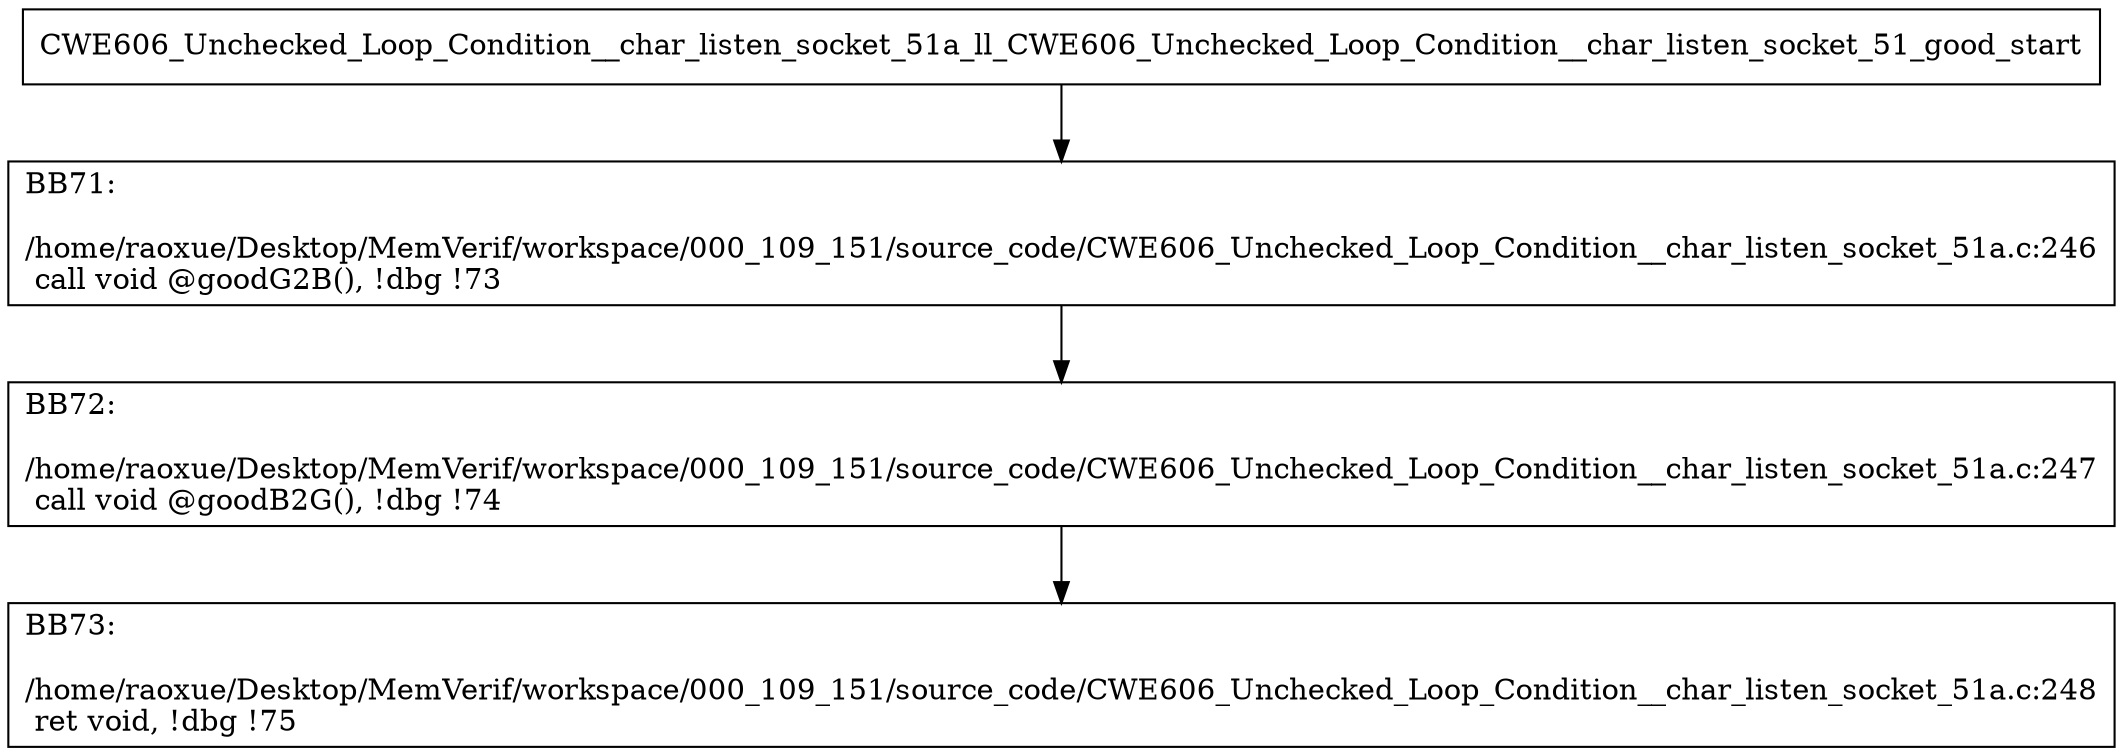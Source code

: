 digraph "CFG for'CWE606_Unchecked_Loop_Condition__char_listen_socket_51a_ll_CWE606_Unchecked_Loop_Condition__char_listen_socket_51_good' function" {
	BBCWE606_Unchecked_Loop_Condition__char_listen_socket_51a_ll_CWE606_Unchecked_Loop_Condition__char_listen_socket_51_good_start[shape=record,label="{CWE606_Unchecked_Loop_Condition__char_listen_socket_51a_ll_CWE606_Unchecked_Loop_Condition__char_listen_socket_51_good_start}"];
	BBCWE606_Unchecked_Loop_Condition__char_listen_socket_51a_ll_CWE606_Unchecked_Loop_Condition__char_listen_socket_51_good_start-> CWE606_Unchecked_Loop_Condition__char_listen_socket_51a_ll_CWE606_Unchecked_Loop_Condition__char_listen_socket_51_goodBB71;
	CWE606_Unchecked_Loop_Condition__char_listen_socket_51a_ll_CWE606_Unchecked_Loop_Condition__char_listen_socket_51_goodBB71 [shape=record, label="{BB71:\l\l/home/raoxue/Desktop/MemVerif/workspace/000_109_151/source_code/CWE606_Unchecked_Loop_Condition__char_listen_socket_51a.c:246\l
  call void @goodG2B(), !dbg !73\l
}"];
	CWE606_Unchecked_Loop_Condition__char_listen_socket_51a_ll_CWE606_Unchecked_Loop_Condition__char_listen_socket_51_goodBB71-> CWE606_Unchecked_Loop_Condition__char_listen_socket_51a_ll_CWE606_Unchecked_Loop_Condition__char_listen_socket_51_goodBB72;
	CWE606_Unchecked_Loop_Condition__char_listen_socket_51a_ll_CWE606_Unchecked_Loop_Condition__char_listen_socket_51_goodBB72 [shape=record, label="{BB72:\l\l/home/raoxue/Desktop/MemVerif/workspace/000_109_151/source_code/CWE606_Unchecked_Loop_Condition__char_listen_socket_51a.c:247\l
  call void @goodB2G(), !dbg !74\l
}"];
	CWE606_Unchecked_Loop_Condition__char_listen_socket_51a_ll_CWE606_Unchecked_Loop_Condition__char_listen_socket_51_goodBB72-> CWE606_Unchecked_Loop_Condition__char_listen_socket_51a_ll_CWE606_Unchecked_Loop_Condition__char_listen_socket_51_goodBB73;
	CWE606_Unchecked_Loop_Condition__char_listen_socket_51a_ll_CWE606_Unchecked_Loop_Condition__char_listen_socket_51_goodBB73 [shape=record, label="{BB73:\l\l/home/raoxue/Desktop/MemVerif/workspace/000_109_151/source_code/CWE606_Unchecked_Loop_Condition__char_listen_socket_51a.c:248\l
  ret void, !dbg !75\l
}"];
}
